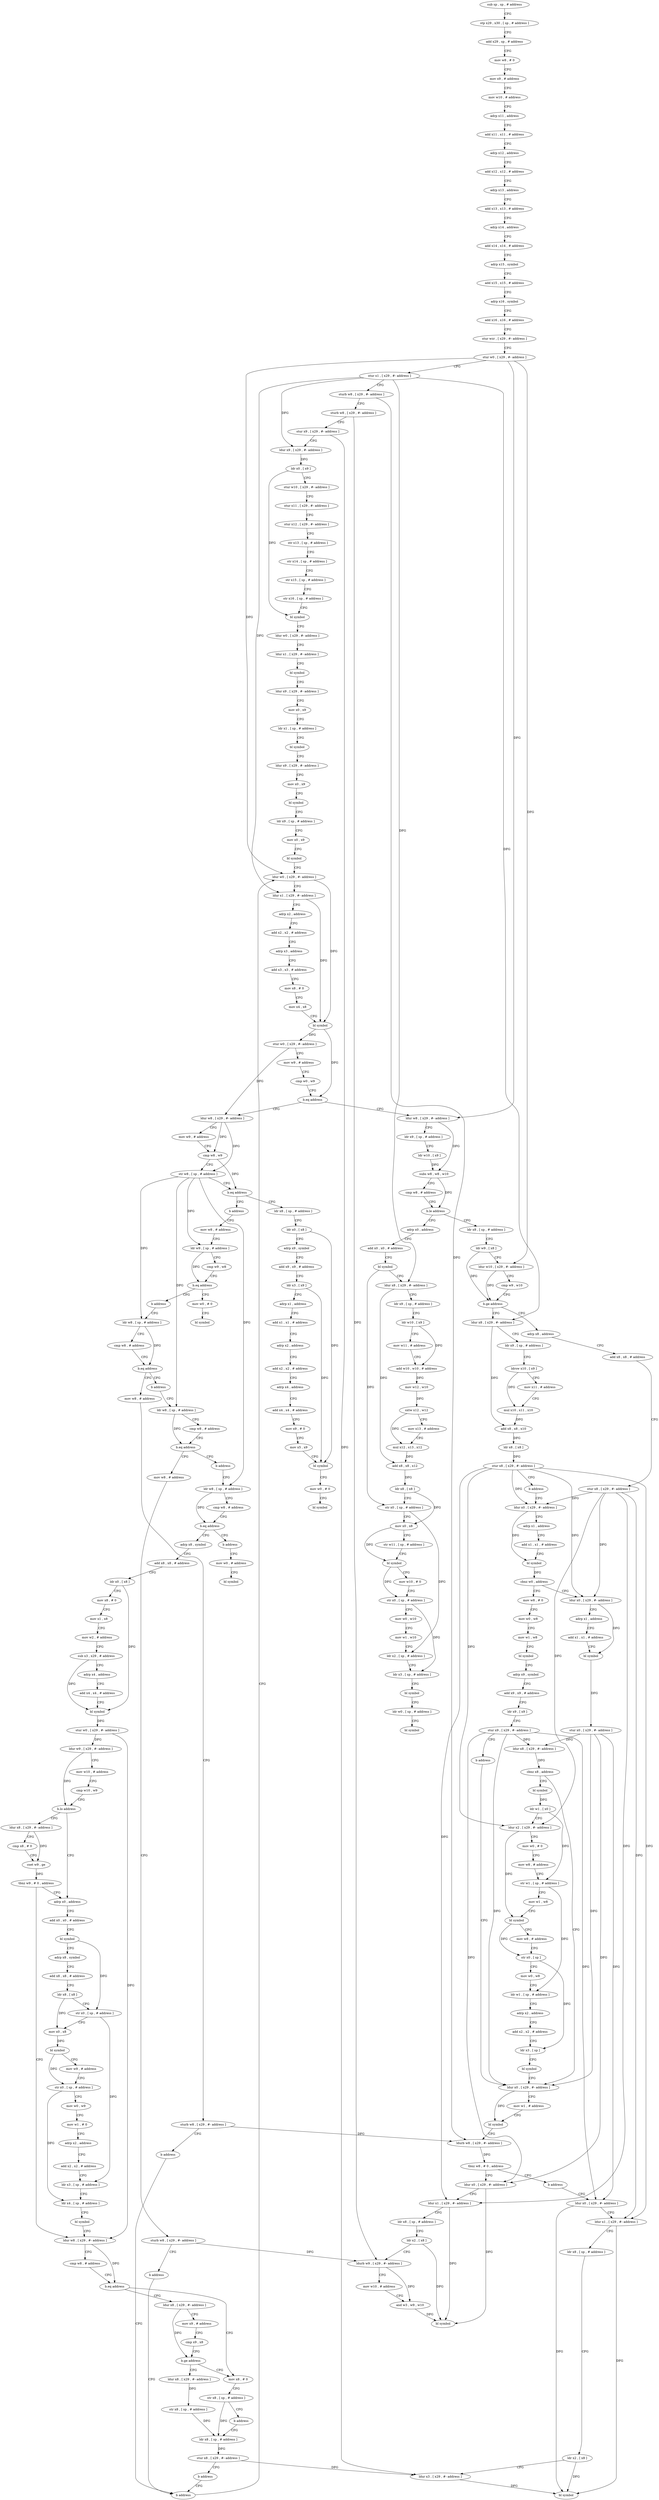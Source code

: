digraph "func" {
"4200904" [label = "sub sp , sp , # address" ]
"4200908" [label = "stp x29 , x30 , [ sp , # address ]" ]
"4200912" [label = "add x29 , sp , # address" ]
"4200916" [label = "mov w8 , # 0" ]
"4200920" [label = "mov x9 , # address" ]
"4200924" [label = "mov w10 , # address" ]
"4200928" [label = "adrp x11 , address" ]
"4200932" [label = "add x11 , x11 , # address" ]
"4200936" [label = "adrp x12 , address" ]
"4200940" [label = "add x12 , x12 , # address" ]
"4200944" [label = "adrp x13 , address" ]
"4200948" [label = "add x13 , x13 , # address" ]
"4200952" [label = "adrp x14 , address" ]
"4200956" [label = "add x14 , x14 , # address" ]
"4200960" [label = "adrp x15 , symbol" ]
"4200964" [label = "add x15 , x15 , # address" ]
"4200968" [label = "adrp x16 , symbol" ]
"4200972" [label = "add x16 , x16 , # address" ]
"4200976" [label = "stur wzr , [ x29 , #- address ]" ]
"4200980" [label = "stur w0 , [ x29 , #- address ]" ]
"4200984" [label = "stur x1 , [ x29 , #- address ]" ]
"4200988" [label = "sturb w8 , [ x29 , #- address ]" ]
"4200992" [label = "sturb w8 , [ x29 , #- address ]" ]
"4200996" [label = "stur x9 , [ x29 , #- address ]" ]
"4201000" [label = "ldur x9 , [ x29 , #- address ]" ]
"4201004" [label = "ldr x0 , [ x9 ]" ]
"4201008" [label = "stur w10 , [ x29 , #- address ]" ]
"4201012" [label = "stur x11 , [ x29 , #- address ]" ]
"4201016" [label = "stur x12 , [ x29 , #- address ]" ]
"4201020" [label = "str x13 , [ sp , # address ]" ]
"4201024" [label = "str x14 , [ sp , # address ]" ]
"4201028" [label = "str x15 , [ sp , # address ]" ]
"4201032" [label = "str x16 , [ sp , # address ]" ]
"4201036" [label = "bl symbol" ]
"4201040" [label = "ldur w0 , [ x29 , #- address ]" ]
"4201044" [label = "ldur x1 , [ x29 , #- address ]" ]
"4201048" [label = "bl symbol" ]
"4201052" [label = "ldur x9 , [ x29 , #- address ]" ]
"4201056" [label = "mov x0 , x9" ]
"4201060" [label = "ldr x1 , [ sp , # address ]" ]
"4201064" [label = "bl symbol" ]
"4201068" [label = "ldur x9 , [ x29 , #- address ]" ]
"4201072" [label = "mov x0 , x9" ]
"4201076" [label = "bl symbol" ]
"4201080" [label = "ldr x9 , [ sp , # address ]" ]
"4201084" [label = "mov x0 , x9" ]
"4201088" [label = "bl symbol" ]
"4201092" [label = "ldur w0 , [ x29 , #- address ]" ]
"4201552" [label = "ldur w8 , [ x29 , #- address ]" ]
"4201556" [label = "ldr x9 , [ sp , # address ]" ]
"4201560" [label = "ldr w10 , [ x9 ]" ]
"4201564" [label = "subs w8 , w8 , w10" ]
"4201568" [label = "cmp w8 , # address" ]
"4201572" [label = "b.le address" ]
"4201684" [label = "ldr x8 , [ sp , # address ]" ]
"4201576" [label = "adrp x0 , address" ]
"4201144" [label = "ldur w8 , [ x29 , #- address ]" ]
"4201148" [label = "mov w9 , # address" ]
"4201152" [label = "cmp w8 , w9" ]
"4201156" [label = "str w8 , [ sp , # address ]" ]
"4201160" [label = "b.eq address" ]
"4201476" [label = "ldr x8 , [ sp , # address ]" ]
"4201164" [label = "b address" ]
"4201688" [label = "ldr w9 , [ x8 ]" ]
"4201692" [label = "ldur w10 , [ x29 , #- address ]" ]
"4201696" [label = "cmp w9 , w10" ]
"4201700" [label = "b.ge address" ]
"4201740" [label = "adrp x8 , address" ]
"4201704" [label = "ldur x8 , [ x29 , #- address ]" ]
"4201580" [label = "add x0 , x0 , # address" ]
"4201584" [label = "bl symbol" ]
"4201588" [label = "ldur x8 , [ x29 , #- address ]" ]
"4201592" [label = "ldr x9 , [ sp , # address ]" ]
"4201596" [label = "ldr w10 , [ x9 ]" ]
"4201600" [label = "mov w11 , # address" ]
"4201604" [label = "add w10 , w10 , # address" ]
"4201608" [label = "mov w12 , w10" ]
"4201612" [label = "sxtw x12 , w12" ]
"4201616" [label = "mov x13 , # address" ]
"4201620" [label = "mul x12 , x13 , x12" ]
"4201624" [label = "add x8 , x8 , x12" ]
"4201628" [label = "ldr x8 , [ x8 ]" ]
"4201632" [label = "str x0 , [ sp , # address ]" ]
"4201636" [label = "mov x0 , x8" ]
"4201640" [label = "str w11 , [ sp , # address ]" ]
"4201644" [label = "bl symbol" ]
"4201648" [label = "mov w10 , # 0" ]
"4201652" [label = "str x0 , [ sp , # address ]" ]
"4201656" [label = "mov w0 , w10" ]
"4201660" [label = "mov w1 , w10" ]
"4201664" [label = "ldr x2 , [ sp , # address ]" ]
"4201668" [label = "ldr x3 , [ sp , # address ]" ]
"4201672" [label = "bl symbol" ]
"4201676" [label = "ldr w0 , [ sp , # address ]" ]
"4201680" [label = "bl symbol" ]
"4201480" [label = "ldr x0 , [ x8 ]" ]
"4201484" [label = "adrp x9 , symbol" ]
"4201488" [label = "add x9 , x9 , # address" ]
"4201492" [label = "ldr x3 , [ x9 ]" ]
"4201496" [label = "adrp x1 , address" ]
"4201500" [label = "add x1 , x1 , # address" ]
"4201504" [label = "adrp x2 , address" ]
"4201508" [label = "add x2 , x2 , # address" ]
"4201512" [label = "adrp x4 , address" ]
"4201516" [label = "add x4 , x4 , # address" ]
"4201520" [label = "mov x9 , # 0" ]
"4201524" [label = "mov x5 , x9" ]
"4201528" [label = "bl symbol" ]
"4201532" [label = "mov w0 , # 0" ]
"4201536" [label = "bl symbol" ]
"4201168" [label = "mov w8 , # address" ]
"4201744" [label = "add x8 , x8 , # address" ]
"4201748" [label = "stur x8 , [ x29 , #- address ]" ]
"4201752" [label = "ldur x0 , [ x29 , #- address ]" ]
"4201708" [label = "ldr x9 , [ sp , # address ]" ]
"4201712" [label = "ldrsw x10 , [ x9 ]" ]
"4201716" [label = "mov x11 , # address" ]
"4201720" [label = "mul x10 , x11 , x10" ]
"4201724" [label = "add x8 , x8 , x10" ]
"4201728" [label = "ldr x8 , [ x8 ]" ]
"4201732" [label = "stur x8 , [ x29 , #- address ]" ]
"4201736" [label = "b address" ]
"4201172" [label = "ldr w9 , [ sp , # address ]" ]
"4201176" [label = "cmp w9 , w8" ]
"4201180" [label = "b.eq address" ]
"4201468" [label = "mov w0 , # 0" ]
"4201184" [label = "b address" ]
"4201808" [label = "ldur x0 , [ x29 , #- address ]" ]
"4201812" [label = "adrp x1 , address" ]
"4201816" [label = "add x1 , x1 , # address" ]
"4201820" [label = "bl symbol" ]
"4201824" [label = "stur x0 , [ x29 , #- address ]" ]
"4201828" [label = "ldur x8 , [ x29 , #- address ]" ]
"4201832" [label = "cbnz x8 , address" ]
"4201900" [label = "ldur x0 , [ x29 , #- address ]" ]
"4201836" [label = "bl symbol" ]
"4201772" [label = "mov w8 , # 0" ]
"4201776" [label = "mov w0 , w8" ]
"4201780" [label = "mov w1 , w8" ]
"4201784" [label = "bl symbol" ]
"4201788" [label = "adrp x9 , symbol" ]
"4201792" [label = "add x9 , x9 , # address" ]
"4201796" [label = "ldr x9 , [ x9 ]" ]
"4201800" [label = "stur x9 , [ x29 , #- address ]" ]
"4201804" [label = "b address" ]
"4201756" [label = "adrp x1 , address" ]
"4201760" [label = "add x1 , x1 , # address" ]
"4201764" [label = "bl symbol" ]
"4201768" [label = "cbnz w0 , address" ]
"4201472" [label = "bl symbol" ]
"4201188" [label = "ldr w8 , [ sp , # address ]" ]
"4201904" [label = "mov w1 , # address" ]
"4201908" [label = "bl symbol" ]
"4201912" [label = "ldurb w8 , [ x29 , #- address ]" ]
"4201916" [label = "tbnz w8 , # 0 , address" ]
"4201924" [label = "ldur x0 , [ x29 , #- address ]" ]
"4201920" [label = "b address" ]
"4201840" [label = "ldr w1 , [ x0 ]" ]
"4201844" [label = "ldur x2 , [ x29 , #- address ]" ]
"4201848" [label = "mov w0 , # 0" ]
"4201852" [label = "mov w8 , # address" ]
"4201856" [label = "str w1 , [ sp , # address ]" ]
"4201860" [label = "mov w1 , w8" ]
"4201864" [label = "bl symbol" ]
"4201868" [label = "mov w8 , # address" ]
"4201872" [label = "str x0 , [ sp ]" ]
"4201876" [label = "mov w0 , w8" ]
"4201880" [label = "ldr w1 , [ sp , # address ]" ]
"4201884" [label = "adrp x2 , address" ]
"4201888" [label = "add x2 , x2 , # address" ]
"4201892" [label = "ldr x3 , [ sp ]" ]
"4201896" [label = "bl symbol" ]
"4201192" [label = "cmp w8 , # address" ]
"4201196" [label = "b.eq address" ]
"4201236" [label = "mov w8 , # address" ]
"4201200" [label = "b address" ]
"4201928" [label = "ldur x1 , [ x29 , #- address ]" ]
"4201932" [label = "ldr x8 , [ sp , # address ]" ]
"4201936" [label = "ldr x2 , [ x8 ]" ]
"4201940" [label = "ldurb w9 , [ x29 , #- address ]" ]
"4201944" [label = "mov w10 , # address" ]
"4201948" [label = "and w3 , w9 , w10" ]
"4201952" [label = "bl symbol" ]
"4201956" [label = "ldur x0 , [ x29 , #- address ]" ]
"4201240" [label = "sturb w8 , [ x29 , #- address ]" ]
"4201244" [label = "b address" ]
"4201548" [label = "b address" ]
"4201204" [label = "ldr w8 , [ sp , # address ]" ]
"4201960" [label = "ldur x1 , [ x29 , #- address ]" ]
"4201964" [label = "ldr x8 , [ sp , # address ]" ]
"4201968" [label = "ldr x2 , [ x8 ]" ]
"4201972" [label = "ldur x3 , [ x29 , #- address ]" ]
"4201976" [label = "bl symbol" ]
"4201208" [label = "cmp w8 , # address" ]
"4201212" [label = "b.eq address" ]
"4201456" [label = "mov w8 , # address" ]
"4201216" [label = "b address" ]
"4201096" [label = "ldur x1 , [ x29 , #- address ]" ]
"4201100" [label = "adrp x2 , address" ]
"4201104" [label = "add x2 , x2 , # address" ]
"4201108" [label = "adrp x3 , address" ]
"4201112" [label = "add x3 , x3 , # address" ]
"4201116" [label = "mov x8 , # 0" ]
"4201120" [label = "mov x4 , x8" ]
"4201124" [label = "bl symbol" ]
"4201128" [label = "stur w0 , [ x29 , #- address ]" ]
"4201132" [label = "mov w9 , # address" ]
"4201136" [label = "cmp w0 , w9" ]
"4201140" [label = "b.eq address" ]
"4201460" [label = "sturb w8 , [ x29 , #- address ]" ]
"4201464" [label = "b address" ]
"4201220" [label = "ldr w8 , [ sp , # address ]" ]
"4201224" [label = "cmp w8 , # address" ]
"4201228" [label = "b.eq address" ]
"4201248" [label = "adrp x8 , symbol" ]
"4201232" [label = "b address" ]
"4201252" [label = "add x8 , x8 , # address" ]
"4201256" [label = "ldr x0 , [ x8 ]" ]
"4201260" [label = "mov x8 , # 0" ]
"4201264" [label = "mov x1 , x8" ]
"4201268" [label = "mov w2 , # address" ]
"4201272" [label = "sub x3 , x29 , # address" ]
"4201276" [label = "adrp x4 , address" ]
"4201280" [label = "add x4 , x4 , # address" ]
"4201284" [label = "bl symbol" ]
"4201288" [label = "stur w0 , [ x29 , #- address ]" ]
"4201292" [label = "ldur w9 , [ x29 , #- address ]" ]
"4201296" [label = "mov w10 , # address" ]
"4201300" [label = "cmp w10 , w9" ]
"4201304" [label = "b.lo address" ]
"4201324" [label = "adrp x0 , address" ]
"4201308" [label = "ldur x8 , [ x29 , #- address ]" ]
"4201540" [label = "mov w0 , # address" ]
"4201328" [label = "add x0 , x0 , # address" ]
"4201332" [label = "bl symbol" ]
"4201336" [label = "adrp x8 , symbol" ]
"4201340" [label = "add x8 , x8 , # address" ]
"4201344" [label = "ldr x8 , [ x8 ]" ]
"4201348" [label = "str x0 , [ sp , # address ]" ]
"4201352" [label = "mov x0 , x8" ]
"4201356" [label = "bl symbol" ]
"4201360" [label = "mov w9 , # address" ]
"4201364" [label = "str x0 , [ sp , # address ]" ]
"4201368" [label = "mov w0 , w9" ]
"4201372" [label = "mov w1 , # 0" ]
"4201376" [label = "adrp x2 , address" ]
"4201380" [label = "add x2 , x2 , # address" ]
"4201384" [label = "ldr x3 , [ sp , # address ]" ]
"4201388" [label = "ldr x4 , [ sp , # address ]" ]
"4201392" [label = "bl symbol" ]
"4201396" [label = "ldur w8 , [ x29 , #- address ]" ]
"4201312" [label = "cmp x8 , # 0" ]
"4201316" [label = "cset w9 , ge" ]
"4201320" [label = "tbnz w9 , # 0 , address" ]
"4201544" [label = "bl symbol" ]
"4201424" [label = "mov x8 , # 0" ]
"4201428" [label = "str x8 , [ sp , # address ]" ]
"4201432" [label = "b address" ]
"4201444" [label = "ldr x8 , [ sp , # address ]" ]
"4201408" [label = "ldur x8 , [ x29 , #- address ]" ]
"4201412" [label = "mov x9 , # address" ]
"4201416" [label = "cmp x9 , x8" ]
"4201420" [label = "b.ge address" ]
"4201436" [label = "ldur x8 , [ x29 , #- address ]" ]
"4201400" [label = "cmp w8 , # address" ]
"4201404" [label = "b.eq address" ]
"4201448" [label = "stur x8 , [ x29 , #- address ]" ]
"4201452" [label = "b address" ]
"4201440" [label = "str x8 , [ sp , # address ]" ]
"4200904" -> "4200908" [ label = "CFG" ]
"4200908" -> "4200912" [ label = "CFG" ]
"4200912" -> "4200916" [ label = "CFG" ]
"4200916" -> "4200920" [ label = "CFG" ]
"4200920" -> "4200924" [ label = "CFG" ]
"4200924" -> "4200928" [ label = "CFG" ]
"4200928" -> "4200932" [ label = "CFG" ]
"4200932" -> "4200936" [ label = "CFG" ]
"4200936" -> "4200940" [ label = "CFG" ]
"4200940" -> "4200944" [ label = "CFG" ]
"4200944" -> "4200948" [ label = "CFG" ]
"4200948" -> "4200952" [ label = "CFG" ]
"4200952" -> "4200956" [ label = "CFG" ]
"4200956" -> "4200960" [ label = "CFG" ]
"4200960" -> "4200964" [ label = "CFG" ]
"4200964" -> "4200968" [ label = "CFG" ]
"4200968" -> "4200972" [ label = "CFG" ]
"4200972" -> "4200976" [ label = "CFG" ]
"4200976" -> "4200980" [ label = "CFG" ]
"4200980" -> "4200984" [ label = "CFG" ]
"4200980" -> "4201092" [ label = "DFG" ]
"4200980" -> "4201552" [ label = "DFG" ]
"4200980" -> "4201692" [ label = "DFG" ]
"4200984" -> "4200988" [ label = "CFG" ]
"4200984" -> "4201000" [ label = "DFG" ]
"4200984" -> "4201096" [ label = "DFG" ]
"4200984" -> "4201588" [ label = "DFG" ]
"4200984" -> "4201704" [ label = "DFG" ]
"4200988" -> "4200992" [ label = "CFG" ]
"4200988" -> "4201912" [ label = "DFG" ]
"4200992" -> "4200996" [ label = "CFG" ]
"4200992" -> "4201940" [ label = "DFG" ]
"4200996" -> "4201000" [ label = "CFG" ]
"4200996" -> "4201972" [ label = "DFG" ]
"4201000" -> "4201004" [ label = "DFG" ]
"4201004" -> "4201008" [ label = "CFG" ]
"4201004" -> "4201036" [ label = "DFG" ]
"4201008" -> "4201012" [ label = "CFG" ]
"4201012" -> "4201016" [ label = "CFG" ]
"4201016" -> "4201020" [ label = "CFG" ]
"4201020" -> "4201024" [ label = "CFG" ]
"4201024" -> "4201028" [ label = "CFG" ]
"4201028" -> "4201032" [ label = "CFG" ]
"4201032" -> "4201036" [ label = "CFG" ]
"4201036" -> "4201040" [ label = "CFG" ]
"4201040" -> "4201044" [ label = "CFG" ]
"4201044" -> "4201048" [ label = "CFG" ]
"4201048" -> "4201052" [ label = "CFG" ]
"4201052" -> "4201056" [ label = "CFG" ]
"4201056" -> "4201060" [ label = "CFG" ]
"4201060" -> "4201064" [ label = "CFG" ]
"4201064" -> "4201068" [ label = "CFG" ]
"4201068" -> "4201072" [ label = "CFG" ]
"4201072" -> "4201076" [ label = "CFG" ]
"4201076" -> "4201080" [ label = "CFG" ]
"4201080" -> "4201084" [ label = "CFG" ]
"4201084" -> "4201088" [ label = "CFG" ]
"4201088" -> "4201092" [ label = "CFG" ]
"4201092" -> "4201096" [ label = "CFG" ]
"4201092" -> "4201124" [ label = "DFG" ]
"4201552" -> "4201556" [ label = "CFG" ]
"4201552" -> "4201564" [ label = "DFG" ]
"4201556" -> "4201560" [ label = "CFG" ]
"4201560" -> "4201564" [ label = "DFG" ]
"4201564" -> "4201568" [ label = "CFG" ]
"4201564" -> "4201572" [ label = "DFG" ]
"4201568" -> "4201572" [ label = "CFG" ]
"4201572" -> "4201684" [ label = "CFG" ]
"4201572" -> "4201576" [ label = "CFG" ]
"4201684" -> "4201688" [ label = "CFG" ]
"4201576" -> "4201580" [ label = "CFG" ]
"4201144" -> "4201148" [ label = "CFG" ]
"4201144" -> "4201152" [ label = "DFG" ]
"4201144" -> "4201156" [ label = "DFG" ]
"4201148" -> "4201152" [ label = "CFG" ]
"4201152" -> "4201156" [ label = "CFG" ]
"4201152" -> "4201160" [ label = "DFG" ]
"4201156" -> "4201160" [ label = "CFG" ]
"4201156" -> "4201172" [ label = "DFG" ]
"4201156" -> "4201188" [ label = "DFG" ]
"4201156" -> "4201204" [ label = "DFG" ]
"4201156" -> "4201220" [ label = "DFG" ]
"4201160" -> "4201476" [ label = "CFG" ]
"4201160" -> "4201164" [ label = "CFG" ]
"4201476" -> "4201480" [ label = "CFG" ]
"4201164" -> "4201168" [ label = "CFG" ]
"4201688" -> "4201692" [ label = "CFG" ]
"4201688" -> "4201700" [ label = "DFG" ]
"4201692" -> "4201696" [ label = "CFG" ]
"4201692" -> "4201700" [ label = "DFG" ]
"4201696" -> "4201700" [ label = "CFG" ]
"4201700" -> "4201740" [ label = "CFG" ]
"4201700" -> "4201704" [ label = "CFG" ]
"4201740" -> "4201744" [ label = "CFG" ]
"4201704" -> "4201708" [ label = "CFG" ]
"4201704" -> "4201724" [ label = "DFG" ]
"4201580" -> "4201584" [ label = "CFG" ]
"4201584" -> "4201588" [ label = "CFG" ]
"4201584" -> "4201632" [ label = "DFG" ]
"4201588" -> "4201592" [ label = "CFG" ]
"4201588" -> "4201624" [ label = "DFG" ]
"4201592" -> "4201596" [ label = "CFG" ]
"4201596" -> "4201600" [ label = "CFG" ]
"4201596" -> "4201604" [ label = "DFG" ]
"4201600" -> "4201604" [ label = "CFG" ]
"4201604" -> "4201608" [ label = "DFG" ]
"4201608" -> "4201612" [ label = "DFG" ]
"4201612" -> "4201616" [ label = "CFG" ]
"4201612" -> "4201620" [ label = "DFG" ]
"4201616" -> "4201620" [ label = "CFG" ]
"4201620" -> "4201624" [ label = "DFG" ]
"4201624" -> "4201628" [ label = "DFG" ]
"4201628" -> "4201632" [ label = "CFG" ]
"4201628" -> "4201636" [ label = "DFG" ]
"4201632" -> "4201636" [ label = "CFG" ]
"4201632" -> "4201664" [ label = "DFG" ]
"4201636" -> "4201640" [ label = "CFG" ]
"4201636" -> "4201644" [ label = "DFG" ]
"4201640" -> "4201644" [ label = "CFG" ]
"4201644" -> "4201648" [ label = "CFG" ]
"4201644" -> "4201652" [ label = "DFG" ]
"4201648" -> "4201652" [ label = "CFG" ]
"4201652" -> "4201656" [ label = "CFG" ]
"4201652" -> "4201668" [ label = "DFG" ]
"4201656" -> "4201660" [ label = "CFG" ]
"4201660" -> "4201664" [ label = "CFG" ]
"4201664" -> "4201668" [ label = "CFG" ]
"4201668" -> "4201672" [ label = "CFG" ]
"4201672" -> "4201676" [ label = "CFG" ]
"4201676" -> "4201680" [ label = "CFG" ]
"4201480" -> "4201484" [ label = "CFG" ]
"4201480" -> "4201528" [ label = "DFG" ]
"4201484" -> "4201488" [ label = "CFG" ]
"4201488" -> "4201492" [ label = "CFG" ]
"4201492" -> "4201496" [ label = "CFG" ]
"4201492" -> "4201528" [ label = "DFG" ]
"4201496" -> "4201500" [ label = "CFG" ]
"4201500" -> "4201504" [ label = "CFG" ]
"4201504" -> "4201508" [ label = "CFG" ]
"4201508" -> "4201512" [ label = "CFG" ]
"4201512" -> "4201516" [ label = "CFG" ]
"4201516" -> "4201520" [ label = "CFG" ]
"4201520" -> "4201524" [ label = "CFG" ]
"4201524" -> "4201528" [ label = "CFG" ]
"4201528" -> "4201532" [ label = "CFG" ]
"4201532" -> "4201536" [ label = "CFG" ]
"4201168" -> "4201172" [ label = "CFG" ]
"4201744" -> "4201748" [ label = "CFG" ]
"4201748" -> "4201752" [ label = "DFG" ]
"4201748" -> "4201808" [ label = "DFG" ]
"4201748" -> "4201844" [ label = "DFG" ]
"4201748" -> "4201928" [ label = "DFG" ]
"4201748" -> "4201960" [ label = "DFG" ]
"4201752" -> "4201756" [ label = "CFG" ]
"4201752" -> "4201764" [ label = "DFG" ]
"4201708" -> "4201712" [ label = "CFG" ]
"4201712" -> "4201716" [ label = "CFG" ]
"4201712" -> "4201720" [ label = "DFG" ]
"4201716" -> "4201720" [ label = "CFG" ]
"4201720" -> "4201724" [ label = "DFG" ]
"4201724" -> "4201728" [ label = "DFG" ]
"4201728" -> "4201732" [ label = "DFG" ]
"4201732" -> "4201736" [ label = "CFG" ]
"4201732" -> "4201752" [ label = "DFG" ]
"4201732" -> "4201808" [ label = "DFG" ]
"4201732" -> "4201844" [ label = "DFG" ]
"4201732" -> "4201928" [ label = "DFG" ]
"4201732" -> "4201960" [ label = "DFG" ]
"4201736" -> "4201752" [ label = "CFG" ]
"4201172" -> "4201176" [ label = "CFG" ]
"4201172" -> "4201180" [ label = "DFG" ]
"4201176" -> "4201180" [ label = "CFG" ]
"4201180" -> "4201468" [ label = "CFG" ]
"4201180" -> "4201184" [ label = "CFG" ]
"4201468" -> "4201472" [ label = "CFG" ]
"4201184" -> "4201188" [ label = "CFG" ]
"4201808" -> "4201812" [ label = "CFG" ]
"4201808" -> "4201820" [ label = "DFG" ]
"4201812" -> "4201816" [ label = "CFG" ]
"4201816" -> "4201820" [ label = "CFG" ]
"4201820" -> "4201824" [ label = "DFG" ]
"4201824" -> "4201828" [ label = "DFG" ]
"4201824" -> "4201900" [ label = "DFG" ]
"4201824" -> "4201924" [ label = "DFG" ]
"4201824" -> "4201956" [ label = "DFG" ]
"4201828" -> "4201832" [ label = "DFG" ]
"4201832" -> "4201900" [ label = "CFG" ]
"4201832" -> "4201836" [ label = "CFG" ]
"4201900" -> "4201904" [ label = "CFG" ]
"4201900" -> "4201908" [ label = "DFG" ]
"4201836" -> "4201840" [ label = "DFG" ]
"4201772" -> "4201776" [ label = "CFG" ]
"4201776" -> "4201780" [ label = "CFG" ]
"4201780" -> "4201784" [ label = "CFG" ]
"4201784" -> "4201788" [ label = "CFG" ]
"4201788" -> "4201792" [ label = "CFG" ]
"4201792" -> "4201796" [ label = "CFG" ]
"4201796" -> "4201800" [ label = "CFG" ]
"4201800" -> "4201804" [ label = "CFG" ]
"4201800" -> "4201828" [ label = "DFG" ]
"4201800" -> "4201900" [ label = "DFG" ]
"4201800" -> "4201924" [ label = "DFG" ]
"4201800" -> "4201956" [ label = "DFG" ]
"4201804" -> "4201900" [ label = "CFG" ]
"4201756" -> "4201760" [ label = "CFG" ]
"4201760" -> "4201764" [ label = "CFG" ]
"4201764" -> "4201768" [ label = "DFG" ]
"4201768" -> "4201808" [ label = "CFG" ]
"4201768" -> "4201772" [ label = "CFG" ]
"4201188" -> "4201192" [ label = "CFG" ]
"4201188" -> "4201196" [ label = "DFG" ]
"4201904" -> "4201908" [ label = "CFG" ]
"4201908" -> "4201912" [ label = "CFG" ]
"4201912" -> "4201916" [ label = "DFG" ]
"4201916" -> "4201924" [ label = "CFG" ]
"4201916" -> "4201920" [ label = "CFG" ]
"4201924" -> "4201928" [ label = "CFG" ]
"4201924" -> "4201952" [ label = "DFG" ]
"4201920" -> "4201956" [ label = "CFG" ]
"4201840" -> "4201844" [ label = "CFG" ]
"4201840" -> "4201856" [ label = "DFG" ]
"4201844" -> "4201848" [ label = "CFG" ]
"4201844" -> "4201864" [ label = "DFG" ]
"4201848" -> "4201852" [ label = "CFG" ]
"4201852" -> "4201856" [ label = "CFG" ]
"4201856" -> "4201860" [ label = "CFG" ]
"4201856" -> "4201880" [ label = "DFG" ]
"4201860" -> "4201864" [ label = "CFG" ]
"4201864" -> "4201868" [ label = "CFG" ]
"4201864" -> "4201872" [ label = "DFG" ]
"4201868" -> "4201872" [ label = "CFG" ]
"4201872" -> "4201876" [ label = "CFG" ]
"4201872" -> "4201892" [ label = "DFG" ]
"4201876" -> "4201880" [ label = "CFG" ]
"4201880" -> "4201884" [ label = "CFG" ]
"4201884" -> "4201888" [ label = "CFG" ]
"4201888" -> "4201892" [ label = "CFG" ]
"4201892" -> "4201896" [ label = "CFG" ]
"4201896" -> "4201900" [ label = "CFG" ]
"4201192" -> "4201196" [ label = "CFG" ]
"4201196" -> "4201236" [ label = "CFG" ]
"4201196" -> "4201200" [ label = "CFG" ]
"4201236" -> "4201240" [ label = "CFG" ]
"4201200" -> "4201204" [ label = "CFG" ]
"4201928" -> "4201932" [ label = "CFG" ]
"4201928" -> "4201952" [ label = "DFG" ]
"4201932" -> "4201936" [ label = "CFG" ]
"4201936" -> "4201940" [ label = "CFG" ]
"4201936" -> "4201952" [ label = "DFG" ]
"4201940" -> "4201944" [ label = "CFG" ]
"4201940" -> "4201948" [ label = "DFG" ]
"4201944" -> "4201948" [ label = "CFG" ]
"4201948" -> "4201952" [ label = "DFG" ]
"4201956" -> "4201960" [ label = "CFG" ]
"4201956" -> "4201976" [ label = "DFG" ]
"4201240" -> "4201244" [ label = "CFG" ]
"4201240" -> "4201912" [ label = "DFG" ]
"4201244" -> "4201548" [ label = "CFG" ]
"4201548" -> "4201092" [ label = "CFG" ]
"4201204" -> "4201208" [ label = "CFG" ]
"4201204" -> "4201212" [ label = "DFG" ]
"4201960" -> "4201964" [ label = "CFG" ]
"4201960" -> "4201976" [ label = "DFG" ]
"4201964" -> "4201968" [ label = "CFG" ]
"4201968" -> "4201972" [ label = "CFG" ]
"4201968" -> "4201976" [ label = "DFG" ]
"4201972" -> "4201976" [ label = "DFG" ]
"4201208" -> "4201212" [ label = "CFG" ]
"4201212" -> "4201456" [ label = "CFG" ]
"4201212" -> "4201216" [ label = "CFG" ]
"4201456" -> "4201460" [ label = "CFG" ]
"4201216" -> "4201220" [ label = "CFG" ]
"4201096" -> "4201100" [ label = "CFG" ]
"4201096" -> "4201124" [ label = "DFG" ]
"4201100" -> "4201104" [ label = "CFG" ]
"4201104" -> "4201108" [ label = "CFG" ]
"4201108" -> "4201112" [ label = "CFG" ]
"4201112" -> "4201116" [ label = "CFG" ]
"4201116" -> "4201120" [ label = "CFG" ]
"4201120" -> "4201124" [ label = "CFG" ]
"4201124" -> "4201128" [ label = "DFG" ]
"4201124" -> "4201140" [ label = "DFG" ]
"4201128" -> "4201132" [ label = "CFG" ]
"4201128" -> "4201144" [ label = "DFG" ]
"4201132" -> "4201136" [ label = "CFG" ]
"4201136" -> "4201140" [ label = "CFG" ]
"4201140" -> "4201552" [ label = "CFG" ]
"4201140" -> "4201144" [ label = "CFG" ]
"4201460" -> "4201464" [ label = "CFG" ]
"4201460" -> "4201940" [ label = "DFG" ]
"4201464" -> "4201548" [ label = "CFG" ]
"4201220" -> "4201224" [ label = "CFG" ]
"4201220" -> "4201228" [ label = "DFG" ]
"4201224" -> "4201228" [ label = "CFG" ]
"4201228" -> "4201248" [ label = "CFG" ]
"4201228" -> "4201232" [ label = "CFG" ]
"4201248" -> "4201252" [ label = "CFG" ]
"4201232" -> "4201540" [ label = "CFG" ]
"4201252" -> "4201256" [ label = "CFG" ]
"4201256" -> "4201260" [ label = "CFG" ]
"4201256" -> "4201284" [ label = "DFG" ]
"4201260" -> "4201264" [ label = "CFG" ]
"4201264" -> "4201268" [ label = "CFG" ]
"4201268" -> "4201272" [ label = "CFG" ]
"4201272" -> "4201276" [ label = "CFG" ]
"4201272" -> "4201284" [ label = "DFG" ]
"4201276" -> "4201280" [ label = "CFG" ]
"4201280" -> "4201284" [ label = "CFG" ]
"4201284" -> "4201288" [ label = "DFG" ]
"4201288" -> "4201292" [ label = "DFG" ]
"4201288" -> "4201396" [ label = "DFG" ]
"4201292" -> "4201296" [ label = "CFG" ]
"4201292" -> "4201304" [ label = "DFG" ]
"4201296" -> "4201300" [ label = "CFG" ]
"4201300" -> "4201304" [ label = "CFG" ]
"4201304" -> "4201324" [ label = "CFG" ]
"4201304" -> "4201308" [ label = "CFG" ]
"4201324" -> "4201328" [ label = "CFG" ]
"4201308" -> "4201312" [ label = "CFG" ]
"4201308" -> "4201316" [ label = "DFG" ]
"4201540" -> "4201544" [ label = "CFG" ]
"4201328" -> "4201332" [ label = "CFG" ]
"4201332" -> "4201336" [ label = "CFG" ]
"4201332" -> "4201348" [ label = "DFG" ]
"4201336" -> "4201340" [ label = "CFG" ]
"4201340" -> "4201344" [ label = "CFG" ]
"4201344" -> "4201348" [ label = "CFG" ]
"4201344" -> "4201352" [ label = "DFG" ]
"4201348" -> "4201352" [ label = "CFG" ]
"4201348" -> "4201384" [ label = "DFG" ]
"4201352" -> "4201356" [ label = "DFG" ]
"4201356" -> "4201360" [ label = "CFG" ]
"4201356" -> "4201364" [ label = "DFG" ]
"4201360" -> "4201364" [ label = "CFG" ]
"4201364" -> "4201368" [ label = "CFG" ]
"4201364" -> "4201388" [ label = "DFG" ]
"4201368" -> "4201372" [ label = "CFG" ]
"4201372" -> "4201376" [ label = "CFG" ]
"4201376" -> "4201380" [ label = "CFG" ]
"4201380" -> "4201384" [ label = "CFG" ]
"4201384" -> "4201388" [ label = "CFG" ]
"4201388" -> "4201392" [ label = "CFG" ]
"4201392" -> "4201396" [ label = "CFG" ]
"4201396" -> "4201400" [ label = "CFG" ]
"4201396" -> "4201404" [ label = "DFG" ]
"4201312" -> "4201316" [ label = "CFG" ]
"4201316" -> "4201320" [ label = "DFG" ]
"4201320" -> "4201396" [ label = "CFG" ]
"4201320" -> "4201324" [ label = "CFG" ]
"4201424" -> "4201428" [ label = "CFG" ]
"4201428" -> "4201432" [ label = "CFG" ]
"4201428" -> "4201444" [ label = "DFG" ]
"4201432" -> "4201444" [ label = "CFG" ]
"4201444" -> "4201448" [ label = "DFG" ]
"4201408" -> "4201412" [ label = "CFG" ]
"4201408" -> "4201420" [ label = "DFG" ]
"4201412" -> "4201416" [ label = "CFG" ]
"4201416" -> "4201420" [ label = "CFG" ]
"4201420" -> "4201436" [ label = "CFG" ]
"4201420" -> "4201424" [ label = "CFG" ]
"4201436" -> "4201440" [ label = "DFG" ]
"4201400" -> "4201404" [ label = "CFG" ]
"4201404" -> "4201424" [ label = "CFG" ]
"4201404" -> "4201408" [ label = "CFG" ]
"4201448" -> "4201452" [ label = "CFG" ]
"4201448" -> "4201972" [ label = "DFG" ]
"4201452" -> "4201548" [ label = "CFG" ]
"4201440" -> "4201444" [ label = "DFG" ]
}
